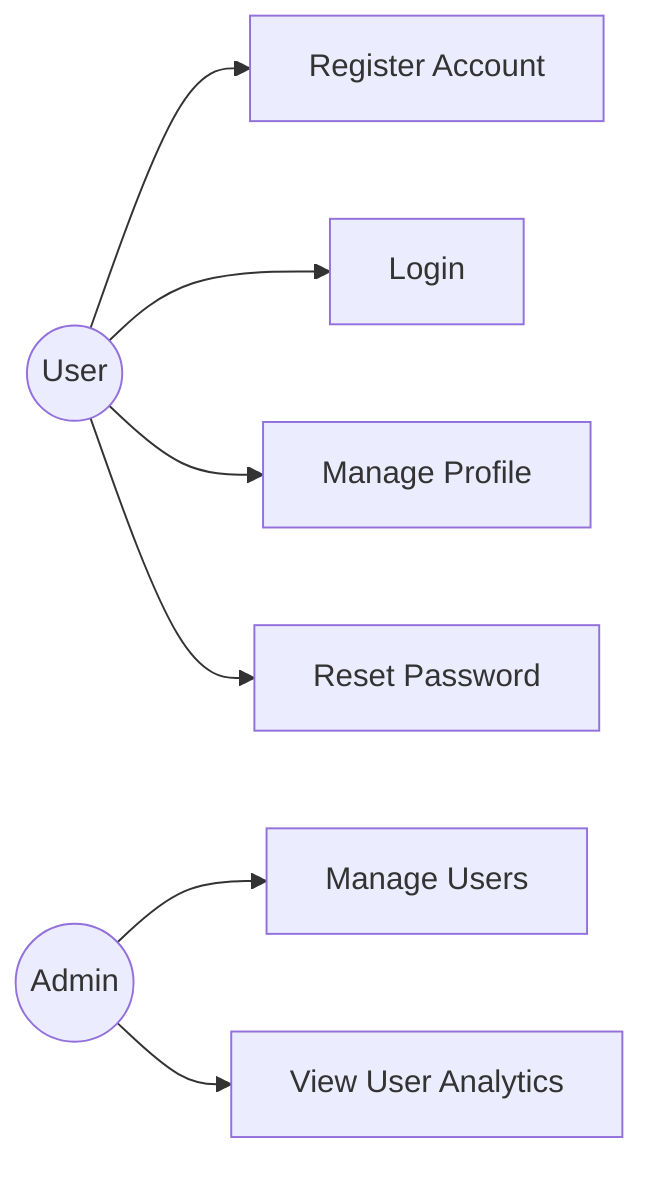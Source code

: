 flowchart LR
    User((User))
    Admin((Admin))
    
    User --> Register[Register Account]
    User --> Login[Login]
    User --> ManageProfile[Manage Profile]
    User --> ResetPassword[Reset Password]
    
    Admin --> ManageUsers[Manage Users]
    Admin --> ViewAnalytics[View User Analytics]